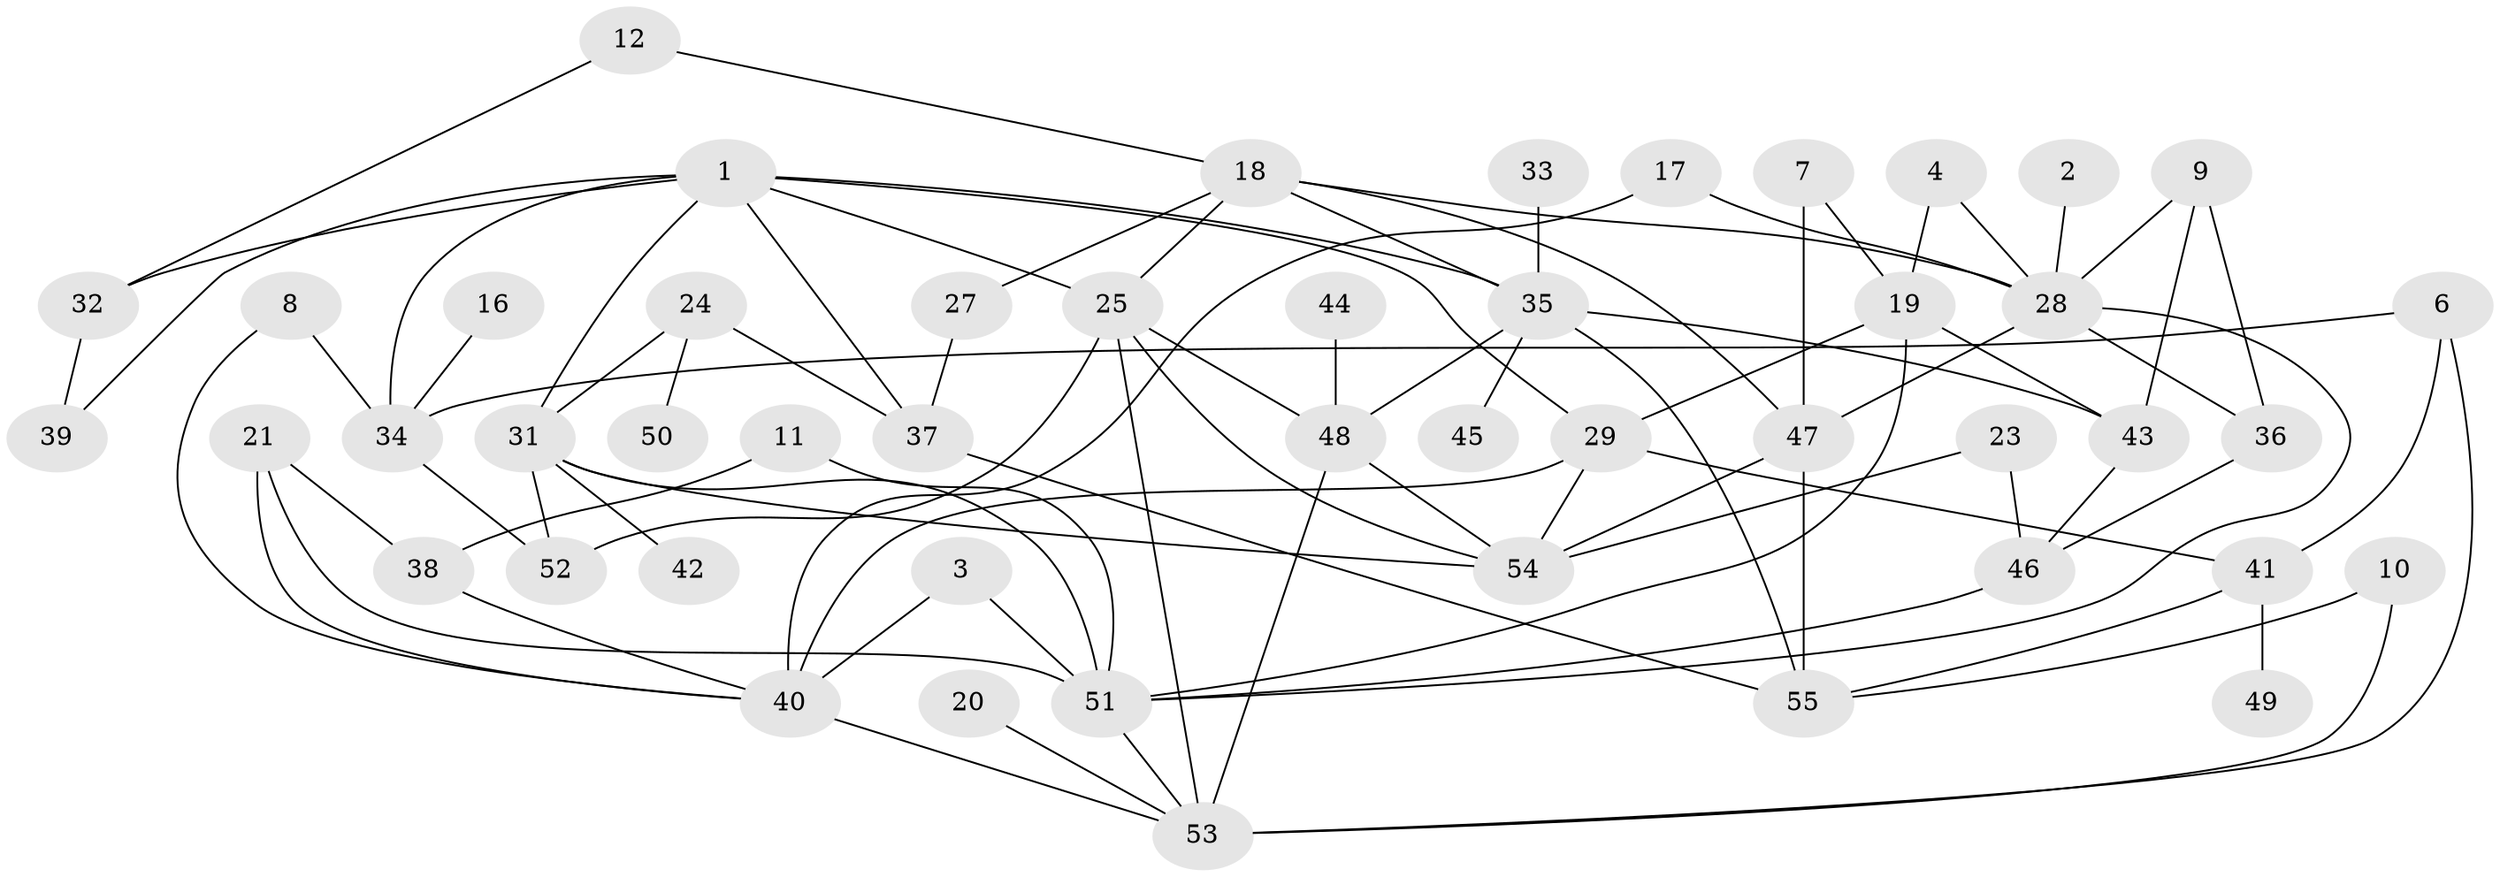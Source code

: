 // original degree distribution, {3: 0.20909090909090908, 2: 0.3, 6: 0.045454545454545456, 4: 0.15454545454545454, 1: 0.17272727272727273, 0: 0.06363636363636363, 5: 0.05454545454545454}
// Generated by graph-tools (version 1.1) at 2025/49/03/09/25 03:49:08]
// undirected, 48 vertices, 85 edges
graph export_dot {
graph [start="1"]
  node [color=gray90,style=filled];
  1;
  2;
  3;
  4;
  6;
  7;
  8;
  9;
  10;
  11;
  12;
  16;
  17;
  18;
  19;
  20;
  21;
  23;
  24;
  25;
  27;
  28;
  29;
  31;
  32;
  33;
  34;
  35;
  36;
  37;
  38;
  39;
  40;
  41;
  42;
  43;
  44;
  45;
  46;
  47;
  48;
  49;
  50;
  51;
  52;
  53;
  54;
  55;
  1 -- 25 [weight=1.0];
  1 -- 29 [weight=1.0];
  1 -- 31 [weight=1.0];
  1 -- 32 [weight=1.0];
  1 -- 34 [weight=1.0];
  1 -- 35 [weight=1.0];
  1 -- 37 [weight=1.0];
  1 -- 39 [weight=1.0];
  2 -- 28 [weight=1.0];
  3 -- 40 [weight=1.0];
  3 -- 51 [weight=1.0];
  4 -- 19 [weight=1.0];
  4 -- 28 [weight=1.0];
  6 -- 34 [weight=1.0];
  6 -- 41 [weight=1.0];
  6 -- 53 [weight=1.0];
  7 -- 19 [weight=1.0];
  7 -- 47 [weight=1.0];
  8 -- 34 [weight=1.0];
  8 -- 40 [weight=1.0];
  9 -- 28 [weight=1.0];
  9 -- 36 [weight=1.0];
  9 -- 43 [weight=1.0];
  10 -- 53 [weight=1.0];
  10 -- 55 [weight=1.0];
  11 -- 38 [weight=1.0];
  11 -- 51 [weight=1.0];
  12 -- 18 [weight=1.0];
  12 -- 32 [weight=1.0];
  16 -- 34 [weight=1.0];
  17 -- 28 [weight=1.0];
  17 -- 40 [weight=1.0];
  18 -- 25 [weight=1.0];
  18 -- 27 [weight=1.0];
  18 -- 28 [weight=1.0];
  18 -- 35 [weight=1.0];
  18 -- 47 [weight=1.0];
  19 -- 29 [weight=1.0];
  19 -- 43 [weight=1.0];
  19 -- 51 [weight=1.0];
  20 -- 53 [weight=1.0];
  21 -- 38 [weight=1.0];
  21 -- 40 [weight=1.0];
  21 -- 51 [weight=1.0];
  23 -- 46 [weight=1.0];
  23 -- 54 [weight=1.0];
  24 -- 31 [weight=1.0];
  24 -- 37 [weight=1.0];
  24 -- 50 [weight=1.0];
  25 -- 48 [weight=1.0];
  25 -- 52 [weight=1.0];
  25 -- 53 [weight=1.0];
  25 -- 54 [weight=1.0];
  27 -- 37 [weight=1.0];
  28 -- 36 [weight=1.0];
  28 -- 47 [weight=1.0];
  28 -- 51 [weight=1.0];
  29 -- 40 [weight=1.0];
  29 -- 41 [weight=1.0];
  29 -- 54 [weight=1.0];
  31 -- 42 [weight=1.0];
  31 -- 51 [weight=1.0];
  31 -- 52 [weight=1.0];
  31 -- 54 [weight=1.0];
  32 -- 39 [weight=1.0];
  33 -- 35 [weight=1.0];
  34 -- 52 [weight=1.0];
  35 -- 43 [weight=1.0];
  35 -- 45 [weight=1.0];
  35 -- 48 [weight=1.0];
  35 -- 55 [weight=1.0];
  36 -- 46 [weight=1.0];
  37 -- 55 [weight=1.0];
  38 -- 40 [weight=1.0];
  40 -- 53 [weight=1.0];
  41 -- 49 [weight=1.0];
  41 -- 55 [weight=1.0];
  43 -- 46 [weight=1.0];
  44 -- 48 [weight=1.0];
  46 -- 51 [weight=1.0];
  47 -- 54 [weight=1.0];
  47 -- 55 [weight=1.0];
  48 -- 53 [weight=1.0];
  48 -- 54 [weight=1.0];
  51 -- 53 [weight=1.0];
}
